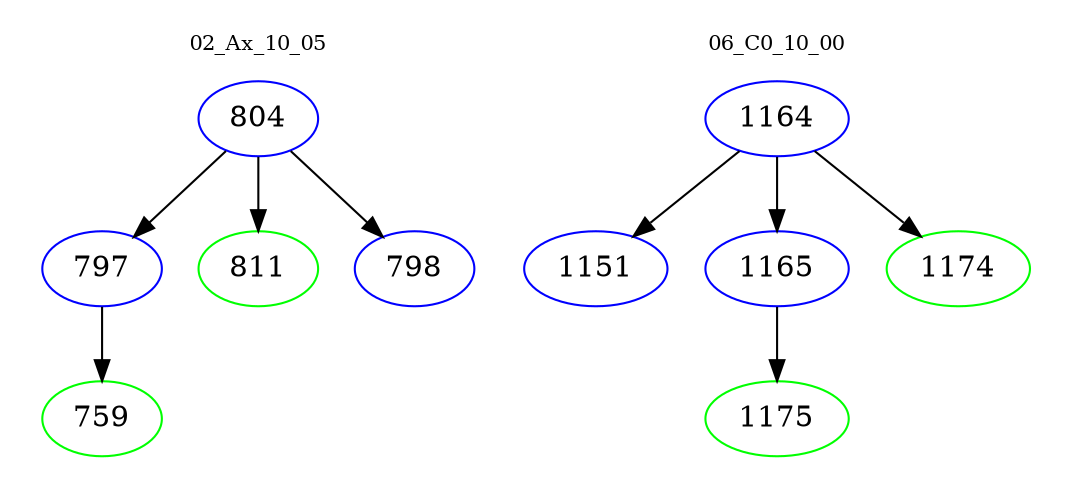 digraph{
subgraph cluster_0 {
color = white
label = "02_Ax_10_05";
fontsize=10;
T0_804 [label="804", color="blue"]
T0_804 -> T0_797 [color="black"]
T0_797 [label="797", color="blue"]
T0_797 -> T0_759 [color="black"]
T0_759 [label="759", color="green"]
T0_804 -> T0_811 [color="black"]
T0_811 [label="811", color="green"]
T0_804 -> T0_798 [color="black"]
T0_798 [label="798", color="blue"]
}
subgraph cluster_1 {
color = white
label = "06_C0_10_00";
fontsize=10;
T1_1164 [label="1164", color="blue"]
T1_1164 -> T1_1151 [color="black"]
T1_1151 [label="1151", color="blue"]
T1_1164 -> T1_1165 [color="black"]
T1_1165 [label="1165", color="blue"]
T1_1165 -> T1_1175 [color="black"]
T1_1175 [label="1175", color="green"]
T1_1164 -> T1_1174 [color="black"]
T1_1174 [label="1174", color="green"]
}
}

